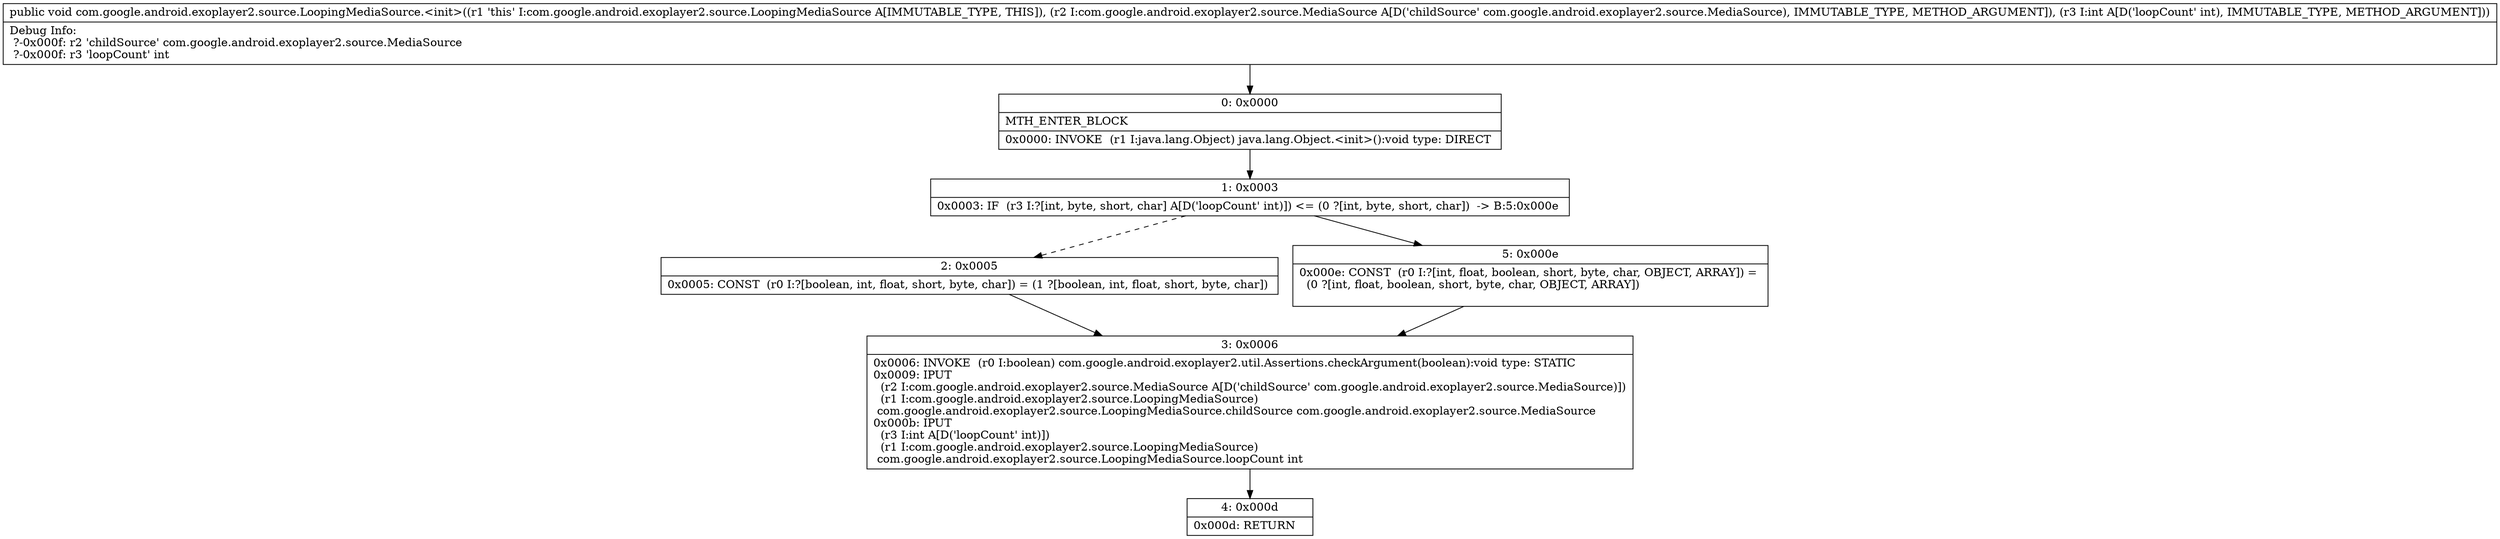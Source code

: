 digraph "CFG forcom.google.android.exoplayer2.source.LoopingMediaSource.\<init\>(Lcom\/google\/android\/exoplayer2\/source\/MediaSource;I)V" {
Node_0 [shape=record,label="{0\:\ 0x0000|MTH_ENTER_BLOCK\l|0x0000: INVOKE  (r1 I:java.lang.Object) java.lang.Object.\<init\>():void type: DIRECT \l}"];
Node_1 [shape=record,label="{1\:\ 0x0003|0x0003: IF  (r3 I:?[int, byte, short, char] A[D('loopCount' int)]) \<= (0 ?[int, byte, short, char])  \-\> B:5:0x000e \l}"];
Node_2 [shape=record,label="{2\:\ 0x0005|0x0005: CONST  (r0 I:?[boolean, int, float, short, byte, char]) = (1 ?[boolean, int, float, short, byte, char]) \l}"];
Node_3 [shape=record,label="{3\:\ 0x0006|0x0006: INVOKE  (r0 I:boolean) com.google.android.exoplayer2.util.Assertions.checkArgument(boolean):void type: STATIC \l0x0009: IPUT  \l  (r2 I:com.google.android.exoplayer2.source.MediaSource A[D('childSource' com.google.android.exoplayer2.source.MediaSource)])\l  (r1 I:com.google.android.exoplayer2.source.LoopingMediaSource)\l com.google.android.exoplayer2.source.LoopingMediaSource.childSource com.google.android.exoplayer2.source.MediaSource \l0x000b: IPUT  \l  (r3 I:int A[D('loopCount' int)])\l  (r1 I:com.google.android.exoplayer2.source.LoopingMediaSource)\l com.google.android.exoplayer2.source.LoopingMediaSource.loopCount int \l}"];
Node_4 [shape=record,label="{4\:\ 0x000d|0x000d: RETURN   \l}"];
Node_5 [shape=record,label="{5\:\ 0x000e|0x000e: CONST  (r0 I:?[int, float, boolean, short, byte, char, OBJECT, ARRAY]) = \l  (0 ?[int, float, boolean, short, byte, char, OBJECT, ARRAY])\l \l}"];
MethodNode[shape=record,label="{public void com.google.android.exoplayer2.source.LoopingMediaSource.\<init\>((r1 'this' I:com.google.android.exoplayer2.source.LoopingMediaSource A[IMMUTABLE_TYPE, THIS]), (r2 I:com.google.android.exoplayer2.source.MediaSource A[D('childSource' com.google.android.exoplayer2.source.MediaSource), IMMUTABLE_TYPE, METHOD_ARGUMENT]), (r3 I:int A[D('loopCount' int), IMMUTABLE_TYPE, METHOD_ARGUMENT]))  | Debug Info:\l  ?\-0x000f: r2 'childSource' com.google.android.exoplayer2.source.MediaSource\l  ?\-0x000f: r3 'loopCount' int\l}"];
MethodNode -> Node_0;
Node_0 -> Node_1;
Node_1 -> Node_2[style=dashed];
Node_1 -> Node_5;
Node_2 -> Node_3;
Node_3 -> Node_4;
Node_5 -> Node_3;
}

